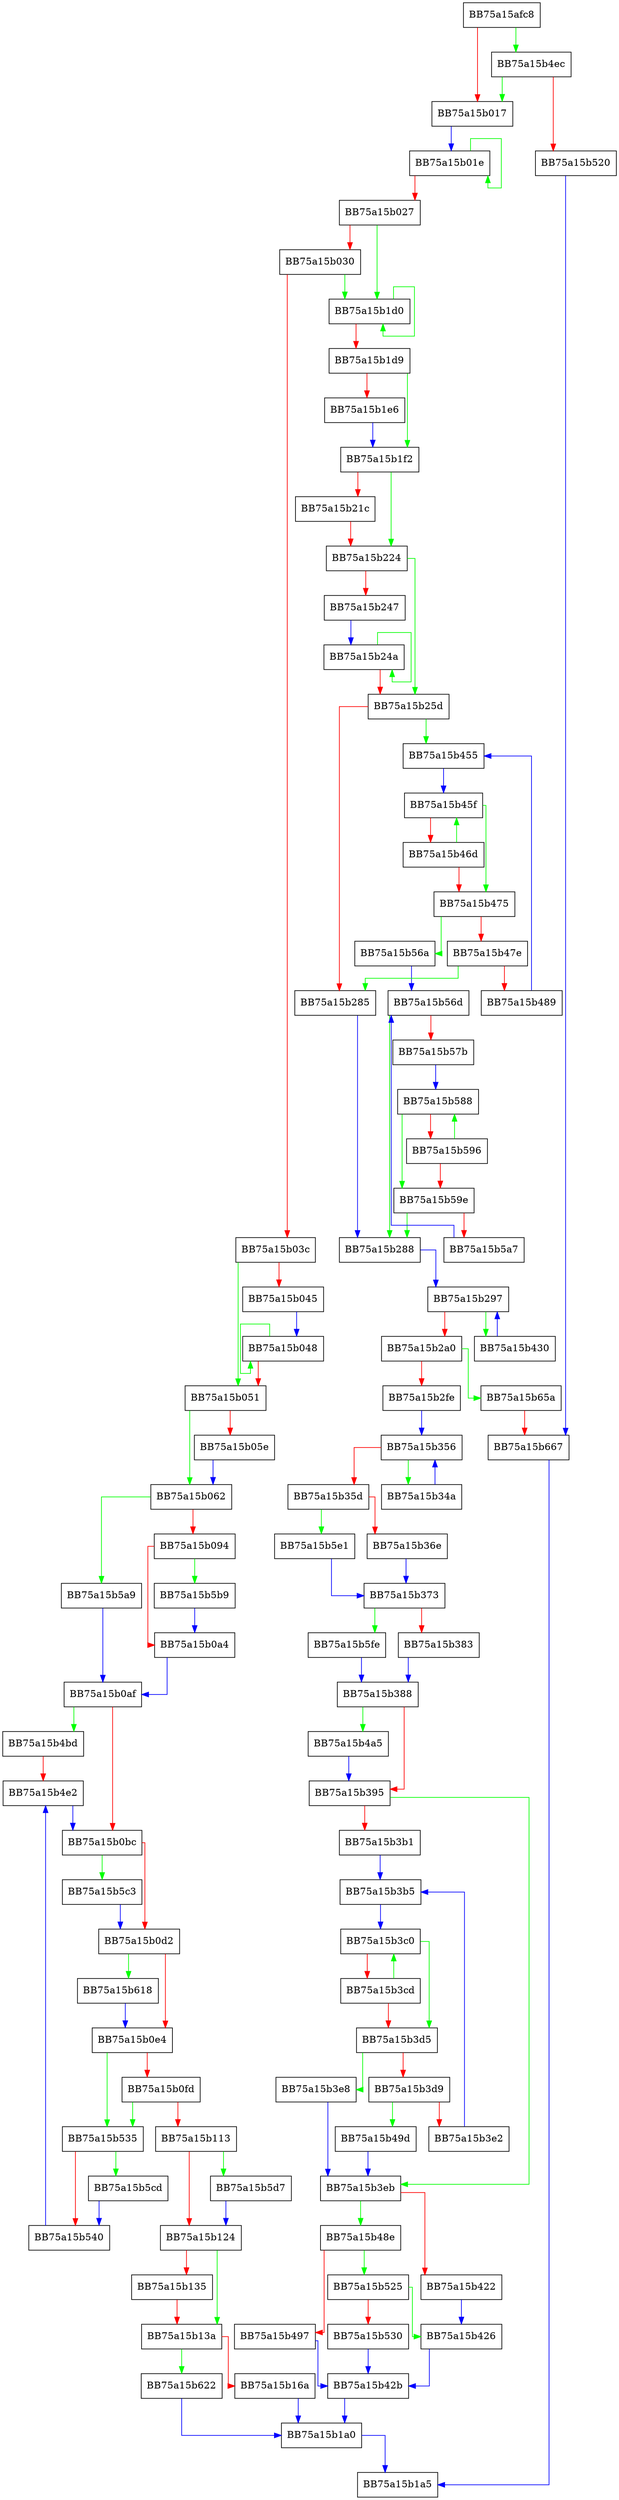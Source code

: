 digraph Set {
  node [shape="box"];
  graph [splines=ortho];
  BB75a15afc8 -> BB75a15b4ec [color="green"];
  BB75a15afc8 -> BB75a15b017 [color="red"];
  BB75a15b017 -> BB75a15b01e [color="blue"];
  BB75a15b01e -> BB75a15b01e [color="green"];
  BB75a15b01e -> BB75a15b027 [color="red"];
  BB75a15b027 -> BB75a15b1d0 [color="green"];
  BB75a15b027 -> BB75a15b030 [color="red"];
  BB75a15b030 -> BB75a15b1d0 [color="green"];
  BB75a15b030 -> BB75a15b03c [color="red"];
  BB75a15b03c -> BB75a15b051 [color="green"];
  BB75a15b03c -> BB75a15b045 [color="red"];
  BB75a15b045 -> BB75a15b048 [color="blue"];
  BB75a15b048 -> BB75a15b048 [color="green"];
  BB75a15b048 -> BB75a15b051 [color="red"];
  BB75a15b051 -> BB75a15b062 [color="green"];
  BB75a15b051 -> BB75a15b05e [color="red"];
  BB75a15b05e -> BB75a15b062 [color="blue"];
  BB75a15b062 -> BB75a15b5a9 [color="green"];
  BB75a15b062 -> BB75a15b094 [color="red"];
  BB75a15b094 -> BB75a15b5b9 [color="green"];
  BB75a15b094 -> BB75a15b0a4 [color="red"];
  BB75a15b0a4 -> BB75a15b0af [color="blue"];
  BB75a15b0af -> BB75a15b4bd [color="green"];
  BB75a15b0af -> BB75a15b0bc [color="red"];
  BB75a15b0bc -> BB75a15b5c3 [color="green"];
  BB75a15b0bc -> BB75a15b0d2 [color="red"];
  BB75a15b0d2 -> BB75a15b618 [color="green"];
  BB75a15b0d2 -> BB75a15b0e4 [color="red"];
  BB75a15b0e4 -> BB75a15b535 [color="green"];
  BB75a15b0e4 -> BB75a15b0fd [color="red"];
  BB75a15b0fd -> BB75a15b535 [color="green"];
  BB75a15b0fd -> BB75a15b113 [color="red"];
  BB75a15b113 -> BB75a15b5d7 [color="green"];
  BB75a15b113 -> BB75a15b124 [color="red"];
  BB75a15b124 -> BB75a15b13a [color="green"];
  BB75a15b124 -> BB75a15b135 [color="red"];
  BB75a15b135 -> BB75a15b13a [color="red"];
  BB75a15b13a -> BB75a15b622 [color="green"];
  BB75a15b13a -> BB75a15b16a [color="red"];
  BB75a15b16a -> BB75a15b1a0 [color="blue"];
  BB75a15b1a0 -> BB75a15b1a5 [color="blue"];
  BB75a15b1d0 -> BB75a15b1d0 [color="green"];
  BB75a15b1d0 -> BB75a15b1d9 [color="red"];
  BB75a15b1d9 -> BB75a15b1f2 [color="green"];
  BB75a15b1d9 -> BB75a15b1e6 [color="red"];
  BB75a15b1e6 -> BB75a15b1f2 [color="blue"];
  BB75a15b1f2 -> BB75a15b224 [color="green"];
  BB75a15b1f2 -> BB75a15b21c [color="red"];
  BB75a15b21c -> BB75a15b224 [color="red"];
  BB75a15b224 -> BB75a15b25d [color="green"];
  BB75a15b224 -> BB75a15b247 [color="red"];
  BB75a15b247 -> BB75a15b24a [color="blue"];
  BB75a15b24a -> BB75a15b24a [color="green"];
  BB75a15b24a -> BB75a15b25d [color="red"];
  BB75a15b25d -> BB75a15b455 [color="green"];
  BB75a15b25d -> BB75a15b285 [color="red"];
  BB75a15b285 -> BB75a15b288 [color="blue"];
  BB75a15b288 -> BB75a15b297 [color="blue"];
  BB75a15b297 -> BB75a15b430 [color="green"];
  BB75a15b297 -> BB75a15b2a0 [color="red"];
  BB75a15b2a0 -> BB75a15b65a [color="green"];
  BB75a15b2a0 -> BB75a15b2fe [color="red"];
  BB75a15b2fe -> BB75a15b356 [color="blue"];
  BB75a15b34a -> BB75a15b356 [color="blue"];
  BB75a15b356 -> BB75a15b34a [color="green"];
  BB75a15b356 -> BB75a15b35d [color="red"];
  BB75a15b35d -> BB75a15b5e1 [color="green"];
  BB75a15b35d -> BB75a15b36e [color="red"];
  BB75a15b36e -> BB75a15b373 [color="blue"];
  BB75a15b373 -> BB75a15b5fe [color="green"];
  BB75a15b373 -> BB75a15b383 [color="red"];
  BB75a15b383 -> BB75a15b388 [color="blue"];
  BB75a15b388 -> BB75a15b4a5 [color="green"];
  BB75a15b388 -> BB75a15b395 [color="red"];
  BB75a15b395 -> BB75a15b3eb [color="green"];
  BB75a15b395 -> BB75a15b3b1 [color="red"];
  BB75a15b3b1 -> BB75a15b3b5 [color="blue"];
  BB75a15b3b5 -> BB75a15b3c0 [color="blue"];
  BB75a15b3c0 -> BB75a15b3d5 [color="green"];
  BB75a15b3c0 -> BB75a15b3cd [color="red"];
  BB75a15b3cd -> BB75a15b3c0 [color="green"];
  BB75a15b3cd -> BB75a15b3d5 [color="red"];
  BB75a15b3d5 -> BB75a15b3e8 [color="green"];
  BB75a15b3d5 -> BB75a15b3d9 [color="red"];
  BB75a15b3d9 -> BB75a15b49d [color="green"];
  BB75a15b3d9 -> BB75a15b3e2 [color="red"];
  BB75a15b3e2 -> BB75a15b3b5 [color="blue"];
  BB75a15b3e8 -> BB75a15b3eb [color="blue"];
  BB75a15b3eb -> BB75a15b48e [color="green"];
  BB75a15b3eb -> BB75a15b422 [color="red"];
  BB75a15b422 -> BB75a15b426 [color="blue"];
  BB75a15b426 -> BB75a15b42b [color="blue"];
  BB75a15b42b -> BB75a15b1a0 [color="blue"];
  BB75a15b430 -> BB75a15b297 [color="blue"];
  BB75a15b455 -> BB75a15b45f [color="blue"];
  BB75a15b45f -> BB75a15b475 [color="green"];
  BB75a15b45f -> BB75a15b46d [color="red"];
  BB75a15b46d -> BB75a15b45f [color="green"];
  BB75a15b46d -> BB75a15b475 [color="red"];
  BB75a15b475 -> BB75a15b56a [color="green"];
  BB75a15b475 -> BB75a15b47e [color="red"];
  BB75a15b47e -> BB75a15b285 [color="green"];
  BB75a15b47e -> BB75a15b489 [color="red"];
  BB75a15b489 -> BB75a15b455 [color="blue"];
  BB75a15b48e -> BB75a15b525 [color="green"];
  BB75a15b48e -> BB75a15b497 [color="red"];
  BB75a15b497 -> BB75a15b42b [color="blue"];
  BB75a15b49d -> BB75a15b3eb [color="blue"];
  BB75a15b4a5 -> BB75a15b395 [color="blue"];
  BB75a15b4bd -> BB75a15b4e2 [color="red"];
  BB75a15b4e2 -> BB75a15b0bc [color="blue"];
  BB75a15b4ec -> BB75a15b017 [color="green"];
  BB75a15b4ec -> BB75a15b520 [color="red"];
  BB75a15b520 -> BB75a15b667 [color="blue"];
  BB75a15b525 -> BB75a15b426 [color="green"];
  BB75a15b525 -> BB75a15b530 [color="red"];
  BB75a15b530 -> BB75a15b42b [color="blue"];
  BB75a15b535 -> BB75a15b5cd [color="green"];
  BB75a15b535 -> BB75a15b540 [color="red"];
  BB75a15b540 -> BB75a15b4e2 [color="blue"];
  BB75a15b56a -> BB75a15b56d [color="blue"];
  BB75a15b56d -> BB75a15b288 [color="green"];
  BB75a15b56d -> BB75a15b57b [color="red"];
  BB75a15b57b -> BB75a15b588 [color="blue"];
  BB75a15b588 -> BB75a15b59e [color="green"];
  BB75a15b588 -> BB75a15b596 [color="red"];
  BB75a15b596 -> BB75a15b588 [color="green"];
  BB75a15b596 -> BB75a15b59e [color="red"];
  BB75a15b59e -> BB75a15b288 [color="green"];
  BB75a15b59e -> BB75a15b5a7 [color="red"];
  BB75a15b5a7 -> BB75a15b56d [color="blue"];
  BB75a15b5a9 -> BB75a15b0af [color="blue"];
  BB75a15b5b9 -> BB75a15b0a4 [color="blue"];
  BB75a15b5c3 -> BB75a15b0d2 [color="blue"];
  BB75a15b5cd -> BB75a15b540 [color="blue"];
  BB75a15b5d7 -> BB75a15b124 [color="blue"];
  BB75a15b5e1 -> BB75a15b373 [color="blue"];
  BB75a15b5fe -> BB75a15b388 [color="blue"];
  BB75a15b618 -> BB75a15b0e4 [color="blue"];
  BB75a15b622 -> BB75a15b1a0 [color="blue"];
  BB75a15b65a -> BB75a15b667 [color="red"];
  BB75a15b667 -> BB75a15b1a5 [color="blue"];
}
